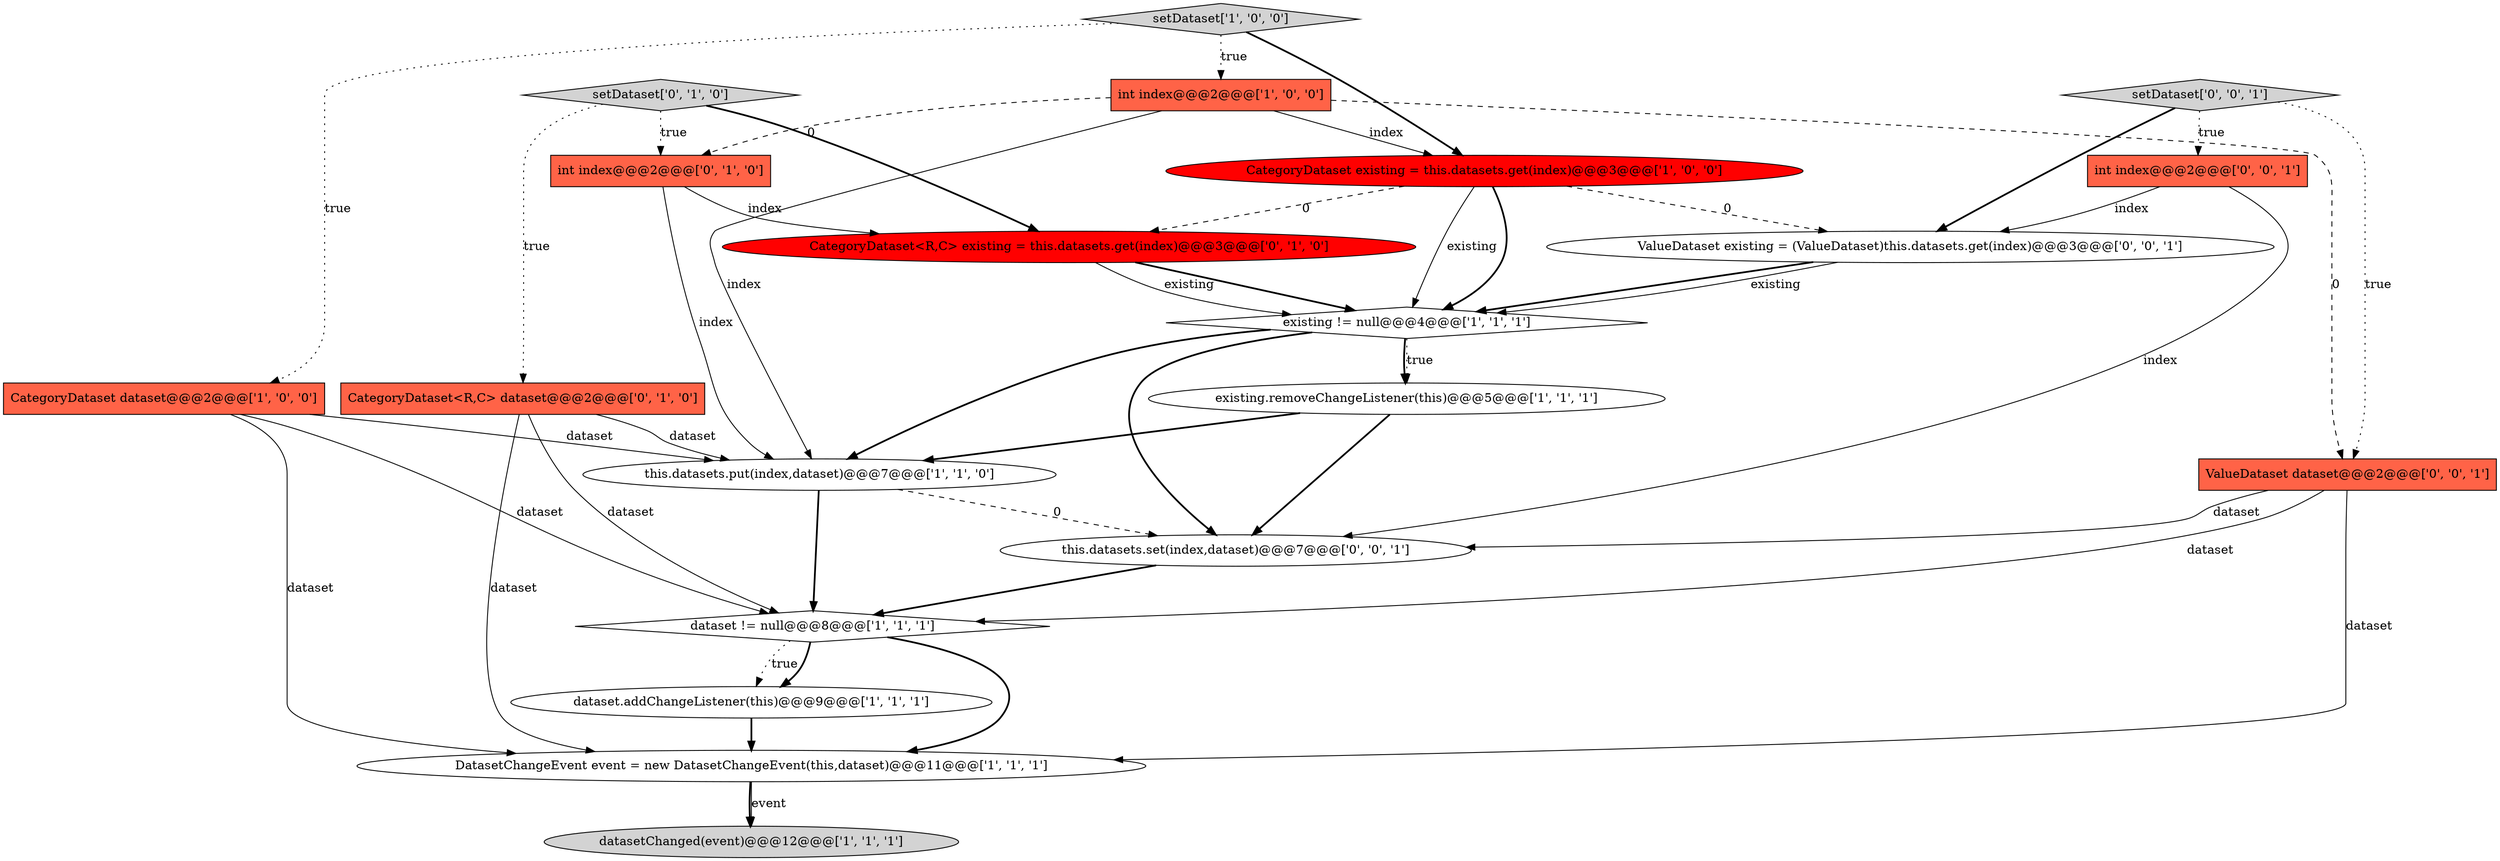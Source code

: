 digraph {
5 [style = filled, label = "int index@@@2@@@['1', '0', '0']", fillcolor = tomato, shape = box image = "AAA1AAABBB1BBB"];
12 [style = filled, label = "CategoryDataset<R,C> existing = this.datasets.get(index)@@@3@@@['0', '1', '0']", fillcolor = red, shape = ellipse image = "AAA1AAABBB2BBB"];
16 [style = filled, label = "ValueDataset dataset@@@2@@@['0', '0', '1']", fillcolor = tomato, shape = box image = "AAA0AAABBB3BBB"];
2 [style = filled, label = "existing != null@@@4@@@['1', '1', '1']", fillcolor = white, shape = diamond image = "AAA0AAABBB1BBB"];
8 [style = filled, label = "CategoryDataset existing = this.datasets.get(index)@@@3@@@['1', '0', '0']", fillcolor = red, shape = ellipse image = "AAA1AAABBB1BBB"];
17 [style = filled, label = "ValueDataset existing = (ValueDataset)this.datasets.get(index)@@@3@@@['0', '0', '1']", fillcolor = white, shape = ellipse image = "AAA0AAABBB3BBB"];
1 [style = filled, label = "existing.removeChangeListener(this)@@@5@@@['1', '1', '1']", fillcolor = white, shape = ellipse image = "AAA0AAABBB1BBB"];
18 [style = filled, label = "this.datasets.set(index,dataset)@@@7@@@['0', '0', '1']", fillcolor = white, shape = ellipse image = "AAA0AAABBB3BBB"];
10 [style = filled, label = "datasetChanged(event)@@@12@@@['1', '1', '1']", fillcolor = lightgray, shape = ellipse image = "AAA0AAABBB1BBB"];
9 [style = filled, label = "DatasetChangeEvent event = new DatasetChangeEvent(this,dataset)@@@11@@@['1', '1', '1']", fillcolor = white, shape = ellipse image = "AAA0AAABBB1BBB"];
0 [style = filled, label = "CategoryDataset dataset@@@2@@@['1', '0', '0']", fillcolor = tomato, shape = box image = "AAA0AAABBB1BBB"];
19 [style = filled, label = "setDataset['0', '0', '1']", fillcolor = lightgray, shape = diamond image = "AAA0AAABBB3BBB"];
13 [style = filled, label = "CategoryDataset<R,C> dataset@@@2@@@['0', '1', '0']", fillcolor = tomato, shape = box image = "AAA0AAABBB2BBB"];
15 [style = filled, label = "int index@@@2@@@['0', '0', '1']", fillcolor = tomato, shape = box image = "AAA0AAABBB3BBB"];
3 [style = filled, label = "this.datasets.put(index,dataset)@@@7@@@['1', '1', '0']", fillcolor = white, shape = ellipse image = "AAA0AAABBB1BBB"];
6 [style = filled, label = "setDataset['1', '0', '0']", fillcolor = lightgray, shape = diamond image = "AAA0AAABBB1BBB"];
14 [style = filled, label = "int index@@@2@@@['0', '1', '0']", fillcolor = tomato, shape = box image = "AAA1AAABBB2BBB"];
4 [style = filled, label = "dataset != null@@@8@@@['1', '1', '1']", fillcolor = white, shape = diamond image = "AAA0AAABBB1BBB"];
7 [style = filled, label = "dataset.addChangeListener(this)@@@9@@@['1', '1', '1']", fillcolor = white, shape = ellipse image = "AAA0AAABBB1BBB"];
11 [style = filled, label = "setDataset['0', '1', '0']", fillcolor = lightgray, shape = diamond image = "AAA0AAABBB2BBB"];
13->4 [style = solid, label="dataset"];
4->9 [style = bold, label=""];
15->17 [style = solid, label="index"];
5->14 [style = dashed, label="0"];
16->18 [style = solid, label="dataset"];
5->8 [style = solid, label="index"];
2->1 [style = bold, label=""];
3->18 [style = dashed, label="0"];
2->3 [style = bold, label=""];
14->12 [style = solid, label="index"];
0->3 [style = solid, label="dataset"];
1->3 [style = bold, label=""];
11->14 [style = dotted, label="true"];
4->7 [style = dotted, label="true"];
2->18 [style = bold, label=""];
8->12 [style = dashed, label="0"];
1->18 [style = bold, label=""];
11->12 [style = bold, label=""];
13->9 [style = solid, label="dataset"];
19->17 [style = bold, label=""];
13->3 [style = solid, label="dataset"];
5->3 [style = solid, label="index"];
9->10 [style = bold, label=""];
11->13 [style = dotted, label="true"];
19->15 [style = dotted, label="true"];
3->4 [style = bold, label=""];
4->7 [style = bold, label=""];
15->18 [style = solid, label="index"];
5->16 [style = dashed, label="0"];
7->9 [style = bold, label=""];
12->2 [style = bold, label=""];
14->3 [style = solid, label="index"];
18->4 [style = bold, label=""];
17->2 [style = bold, label=""];
8->2 [style = bold, label=""];
2->1 [style = dotted, label="true"];
6->8 [style = bold, label=""];
0->4 [style = solid, label="dataset"];
19->16 [style = dotted, label="true"];
16->9 [style = solid, label="dataset"];
8->17 [style = dashed, label="0"];
8->2 [style = solid, label="existing"];
0->9 [style = solid, label="dataset"];
17->2 [style = solid, label="existing"];
12->2 [style = solid, label="existing"];
6->0 [style = dotted, label="true"];
16->4 [style = solid, label="dataset"];
9->10 [style = solid, label="event"];
6->5 [style = dotted, label="true"];
}
